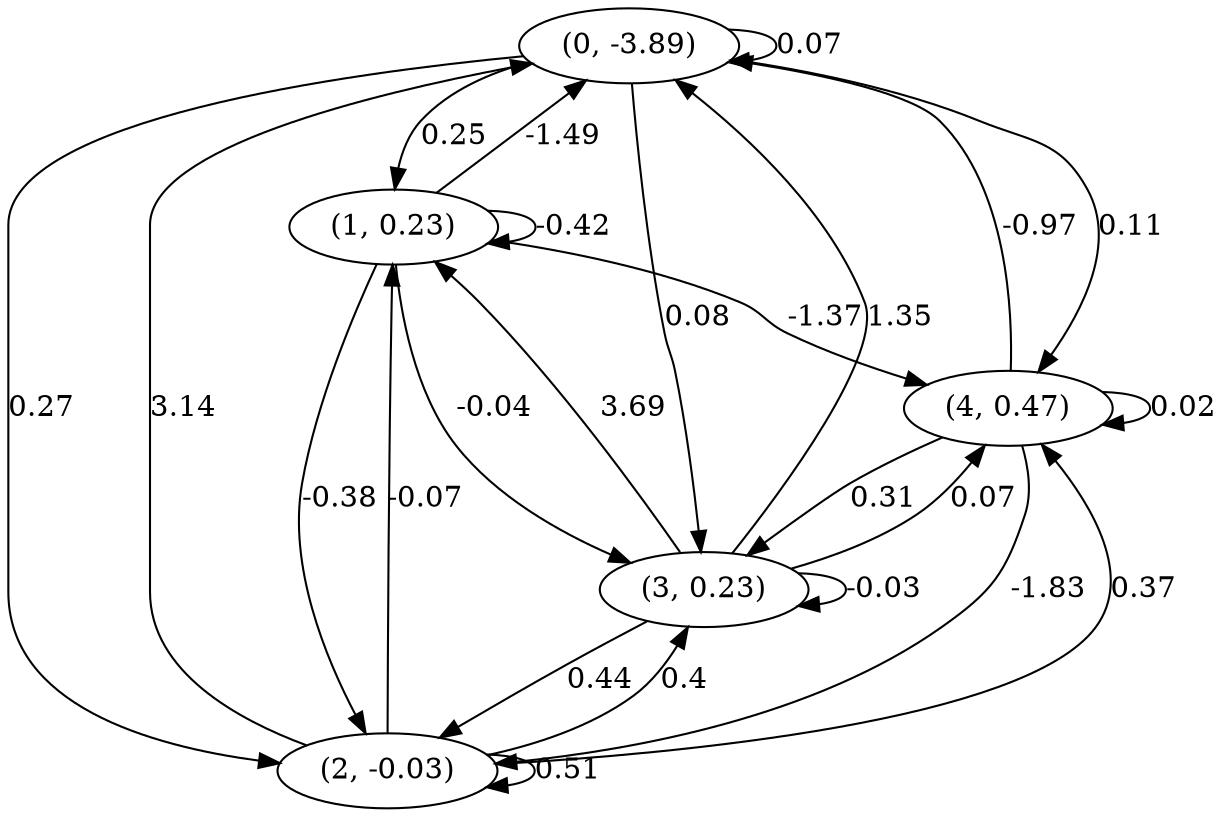 digraph {
    0 [ label = "(0, -3.89)" ]
    1 [ label = "(1, 0.23)" ]
    2 [ label = "(2, -0.03)" ]
    3 [ label = "(3, 0.23)" ]
    4 [ label = "(4, 0.47)" ]
    0 -> 0 [ label = "0.07" ]
    1 -> 1 [ label = "-0.42" ]
    2 -> 2 [ label = "0.51" ]
    3 -> 3 [ label = "-0.03" ]
    4 -> 4 [ label = "0.02" ]
    1 -> 0 [ label = "-1.49" ]
    2 -> 0 [ label = "3.14" ]
    3 -> 0 [ label = "1.35" ]
    4 -> 0 [ label = "-0.97" ]
    0 -> 1 [ label = "0.25" ]
    2 -> 1 [ label = "-0.07" ]
    3 -> 1 [ label = "3.69" ]
    0 -> 2 [ label = "0.27" ]
    1 -> 2 [ label = "-0.38" ]
    3 -> 2 [ label = "0.44" ]
    4 -> 2 [ label = "-1.83" ]
    0 -> 3 [ label = "0.08" ]
    1 -> 3 [ label = "-0.04" ]
    2 -> 3 [ label = "0.4" ]
    4 -> 3 [ label = "0.31" ]
    0 -> 4 [ label = "0.11" ]
    1 -> 4 [ label = "-1.37" ]
    2 -> 4 [ label = "0.37" ]
    3 -> 4 [ label = "0.07" ]
}

